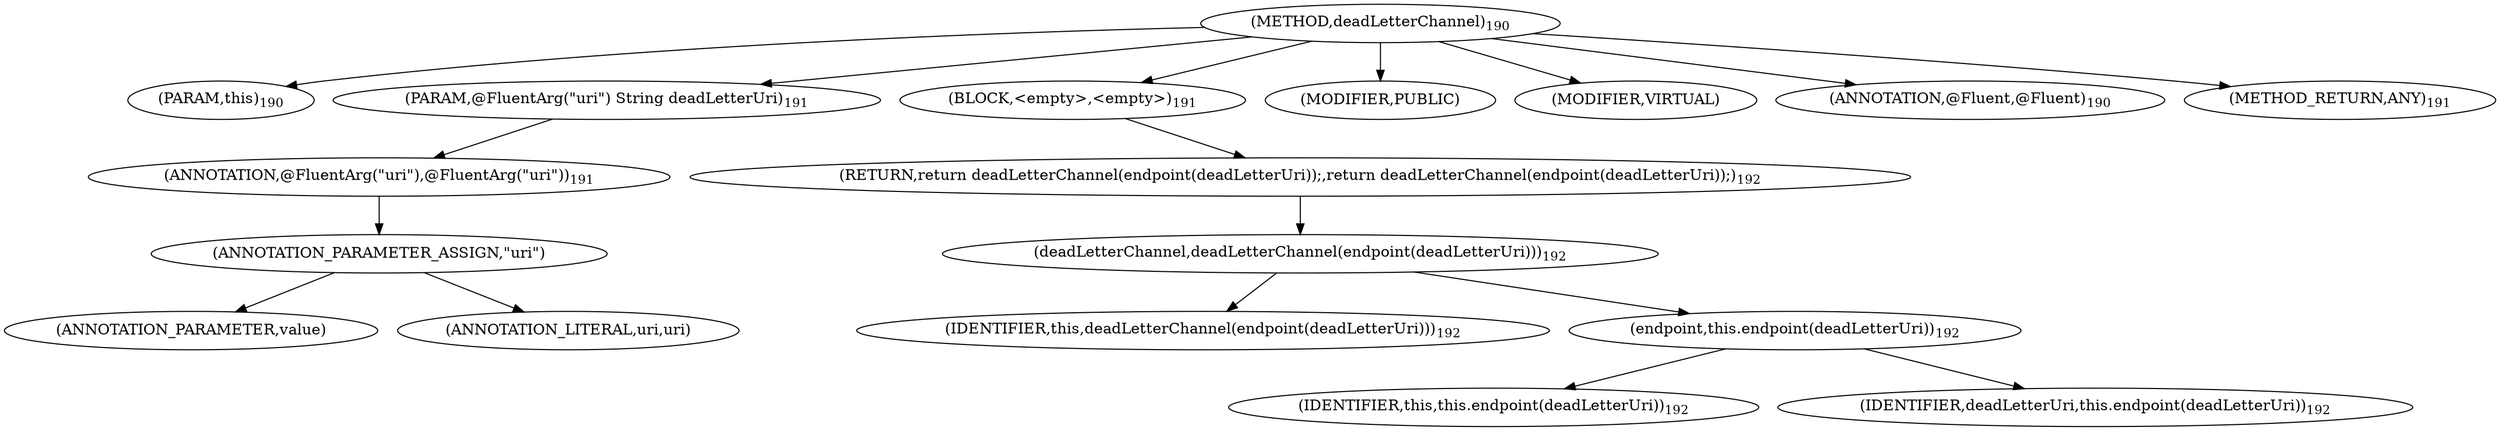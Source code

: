 digraph "deadLetterChannel" {  
"439" [label = <(METHOD,deadLetterChannel)<SUB>190</SUB>> ]
"20" [label = <(PARAM,this)<SUB>190</SUB>> ]
"440" [label = <(PARAM,@FluentArg(&quot;uri&quot;) String deadLetterUri)<SUB>191</SUB>> ]
"441" [label = <(ANNOTATION,@FluentArg(&quot;uri&quot;),@FluentArg(&quot;uri&quot;))<SUB>191</SUB>> ]
"442" [label = <(ANNOTATION_PARAMETER_ASSIGN,&quot;uri&quot;)> ]
"443" [label = <(ANNOTATION_PARAMETER,value)> ]
"444" [label = <(ANNOTATION_LITERAL,uri,uri)> ]
"445" [label = <(BLOCK,&lt;empty&gt;,&lt;empty&gt;)<SUB>191</SUB>> ]
"446" [label = <(RETURN,return deadLetterChannel(endpoint(deadLetterUri));,return deadLetterChannel(endpoint(deadLetterUri));)<SUB>192</SUB>> ]
"447" [label = <(deadLetterChannel,deadLetterChannel(endpoint(deadLetterUri)))<SUB>192</SUB>> ]
"21" [label = <(IDENTIFIER,this,deadLetterChannel(endpoint(deadLetterUri)))<SUB>192</SUB>> ]
"448" [label = <(endpoint,this.endpoint(deadLetterUri))<SUB>192</SUB>> ]
"19" [label = <(IDENTIFIER,this,this.endpoint(deadLetterUri))<SUB>192</SUB>> ]
"449" [label = <(IDENTIFIER,deadLetterUri,this.endpoint(deadLetterUri))<SUB>192</SUB>> ]
"450" [label = <(MODIFIER,PUBLIC)> ]
"451" [label = <(MODIFIER,VIRTUAL)> ]
"452" [label = <(ANNOTATION,@Fluent,@Fluent)<SUB>190</SUB>> ]
"453" [label = <(METHOD_RETURN,ANY)<SUB>191</SUB>> ]
  "439" -> "20" 
  "439" -> "440" 
  "439" -> "445" 
  "439" -> "450" 
  "439" -> "451" 
  "439" -> "452" 
  "439" -> "453" 
  "440" -> "441" 
  "441" -> "442" 
  "442" -> "443" 
  "442" -> "444" 
  "445" -> "446" 
  "446" -> "447" 
  "447" -> "21" 
  "447" -> "448" 
  "448" -> "19" 
  "448" -> "449" 
}
